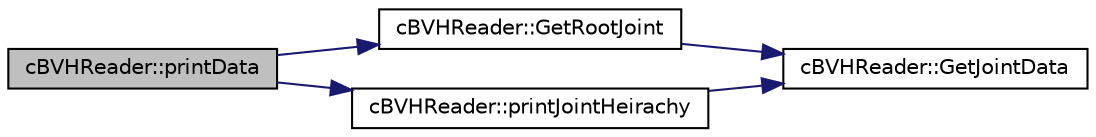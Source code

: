 digraph "cBVHReader::printData"
{
 // LATEX_PDF_SIZE
  edge [fontname="Helvetica",fontsize="10",labelfontname="Helvetica",labelfontsize="10"];
  node [fontname="Helvetica",fontsize="10",shape=record];
  rankdir="LR";
  Node1 [label="cBVHReader::printData",height=0.2,width=0.4,color="black", fillcolor="grey75", style="filled", fontcolor="black",tooltip=" "];
  Node1 -> Node2 [color="midnightblue",fontsize="10",style="solid",fontname="Helvetica"];
  Node2 [label="cBVHReader::GetRootJoint",height=0.2,width=0.4,color="black", fillcolor="white", style="filled",URL="$classc_b_v_h_reader.html#ac55302c348a1d9004bb00c0bac84cd8f",tooltip=" "];
  Node2 -> Node3 [color="midnightblue",fontsize="10",style="solid",fontname="Helvetica"];
  Node3 [label="cBVHReader::GetJointData",height=0.2,width=0.4,color="black", fillcolor="white", style="filled",URL="$classc_b_v_h_reader.html#a533017ceff68ac1c102f7bad5b52c607",tooltip=" "];
  Node1 -> Node4 [color="midnightblue",fontsize="10",style="solid",fontname="Helvetica"];
  Node4 [label="cBVHReader::printJointHeirachy",height=0.2,width=0.4,color="black", fillcolor="white", style="filled",URL="$classc_b_v_h_reader.html#a5ed4190acdfc80255048d3f2dc260cc1",tooltip=" "];
  Node4 -> Node3 [color="midnightblue",fontsize="10",style="solid",fontname="Helvetica"];
}

